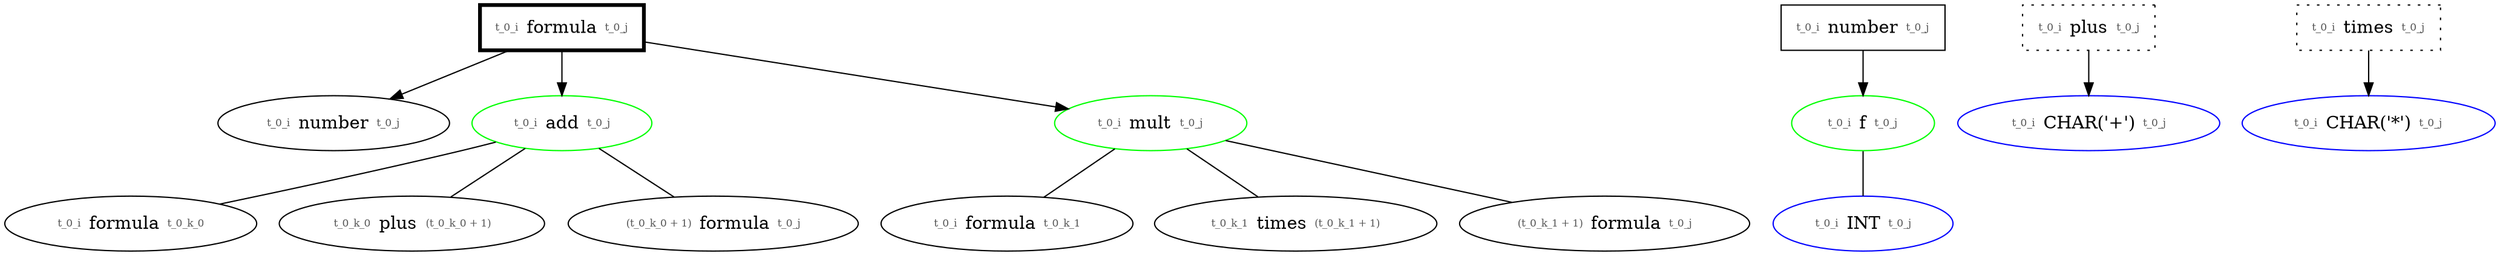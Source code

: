 digraph bill {
node_1 [ label=<<table border='0'><tr><td><font point-size='8' color='#555555'>t_0_i</font></td><td>formula</td><td><font point-size='8' color='#555555'>t_0_j</font></td></tr></table>>, color="black", shape="box", penwidth=3 ];
node_2 [ label=<<table border='0'><tr><td><font point-size='8' color='#555555'>t_0_i</font></td><td>number</td><td><font point-size='8' color='#555555'>t_0_j</font></td></tr></table>>, color="black" ];
node_1 -> node_2;
node_3 [ label=<<table border='0'><tr><td><font point-size='8' color='#555555'>t_0_i</font></td><td>add</td><td><font point-size='8' color='#555555'>t_0_j</font></td></tr></table>>, color="green" ];
node_4 [ label=<<table border='0'><tr><td><font point-size='8' color='#555555'>t_0_i</font></td><td>formula</td><td><font point-size='8' color='#555555'>t_0_k_0</font></td></tr></table>>, color="black" ];
node_3 -> node_4 [ arrowhead=none ];
node_5 [ label=<<table border='0'><tr><td><font point-size='8' color='#555555'>t_0_k_0</font></td><td>plus</td><td><font point-size='8' color='#555555'>(t_0_k_0 + 1)</font></td></tr></table>>, color="black" ];
node_3 -> node_5 [ arrowhead=none ];
node_6 [ label=<<table border='0'><tr><td><font point-size='8' color='#555555'>(t_0_k_0 + 1)</font></td><td>formula</td><td><font point-size='8' color='#555555'>t_0_j</font></td></tr></table>>, color="black" ];
node_3 -> node_6 [ arrowhead=none ];
node_1 -> node_3;
node_7 [ label=<<table border='0'><tr><td><font point-size='8' color='#555555'>t_0_i</font></td><td>mult</td><td><font point-size='8' color='#555555'>t_0_j</font></td></tr></table>>, color="green" ];
node_8 [ label=<<table border='0'><tr><td><font point-size='8' color='#555555'>t_0_i</font></td><td>formula</td><td><font point-size='8' color='#555555'>t_0_k_1</font></td></tr></table>>, color="black" ];
node_7 -> node_8 [ arrowhead=none ];
node_9 [ label=<<table border='0'><tr><td><font point-size='8' color='#555555'>t_0_k_1</font></td><td>times</td><td><font point-size='8' color='#555555'>(t_0_k_1 + 1)</font></td></tr></table>>, color="black" ];
node_7 -> node_9 [ arrowhead=none ];
node_10 [ label=<<table border='0'><tr><td><font point-size='8' color='#555555'>(t_0_k_1 + 1)</font></td><td>formula</td><td><font point-size='8' color='#555555'>t_0_j</font></td></tr></table>>, color="black" ];
node_7 -> node_10 [ arrowhead=none ];
node_1 -> node_7;
node_11 [ label=<<table border='0'><tr><td><font point-size='8' color='#555555'>t_0_i</font></td><td>number</td><td><font point-size='8' color='#555555'>t_0_j</font></td></tr></table>>, color="black", shape="box" ];
node_12 [ label=<<table border='0'><tr><td><font point-size='8' color='#555555'>t_0_i</font></td><td>f</td><td><font point-size='8' color='#555555'>t_0_j</font></td></tr></table>>, color="green" ];
node_13 [ label=<<table border='0'><tr><td><font point-size='8' color='#555555'>t_0_i</font></td><td>INT</td><td><font point-size='8' color='#555555'>t_0_j</font></td></tr></table>>, color="blue" ];
node_12 -> node_13 [ arrowhead=none ];
node_11 -> node_12;
node_14 [ label=<<table border='0'><tr><td><font point-size='8' color='#555555'>t_0_i</font></td><td>plus</td><td><font point-size='8' color='#555555'>t_0_j</font></td></tr></table>>, color="black", shape="box", style="dotted" ];
node_15 [ label=<<table border='0'><tr><td><font point-size='8' color='#555555'>t_0_i</font></td><td>CHAR('+')</td><td><font point-size='8' color='#555555'>t_0_j</font></td></tr></table>>, color="blue" ];
node_14 -> node_15;
node_16 [ label=<<table border='0'><tr><td><font point-size='8' color='#555555'>t_0_i</font></td><td>times</td><td><font point-size='8' color='#555555'>t_0_j</font></td></tr></table>>, color="black", shape="box", style="dotted" ];
node_17 [ label=<<table border='0'><tr><td><font point-size='8' color='#555555'>t_0_i</font></td><td>CHAR('*')</td><td><font point-size='8' color='#555555'>t_0_j</font></td></tr></table>>, color="blue" ];
node_16 -> node_17;
}
